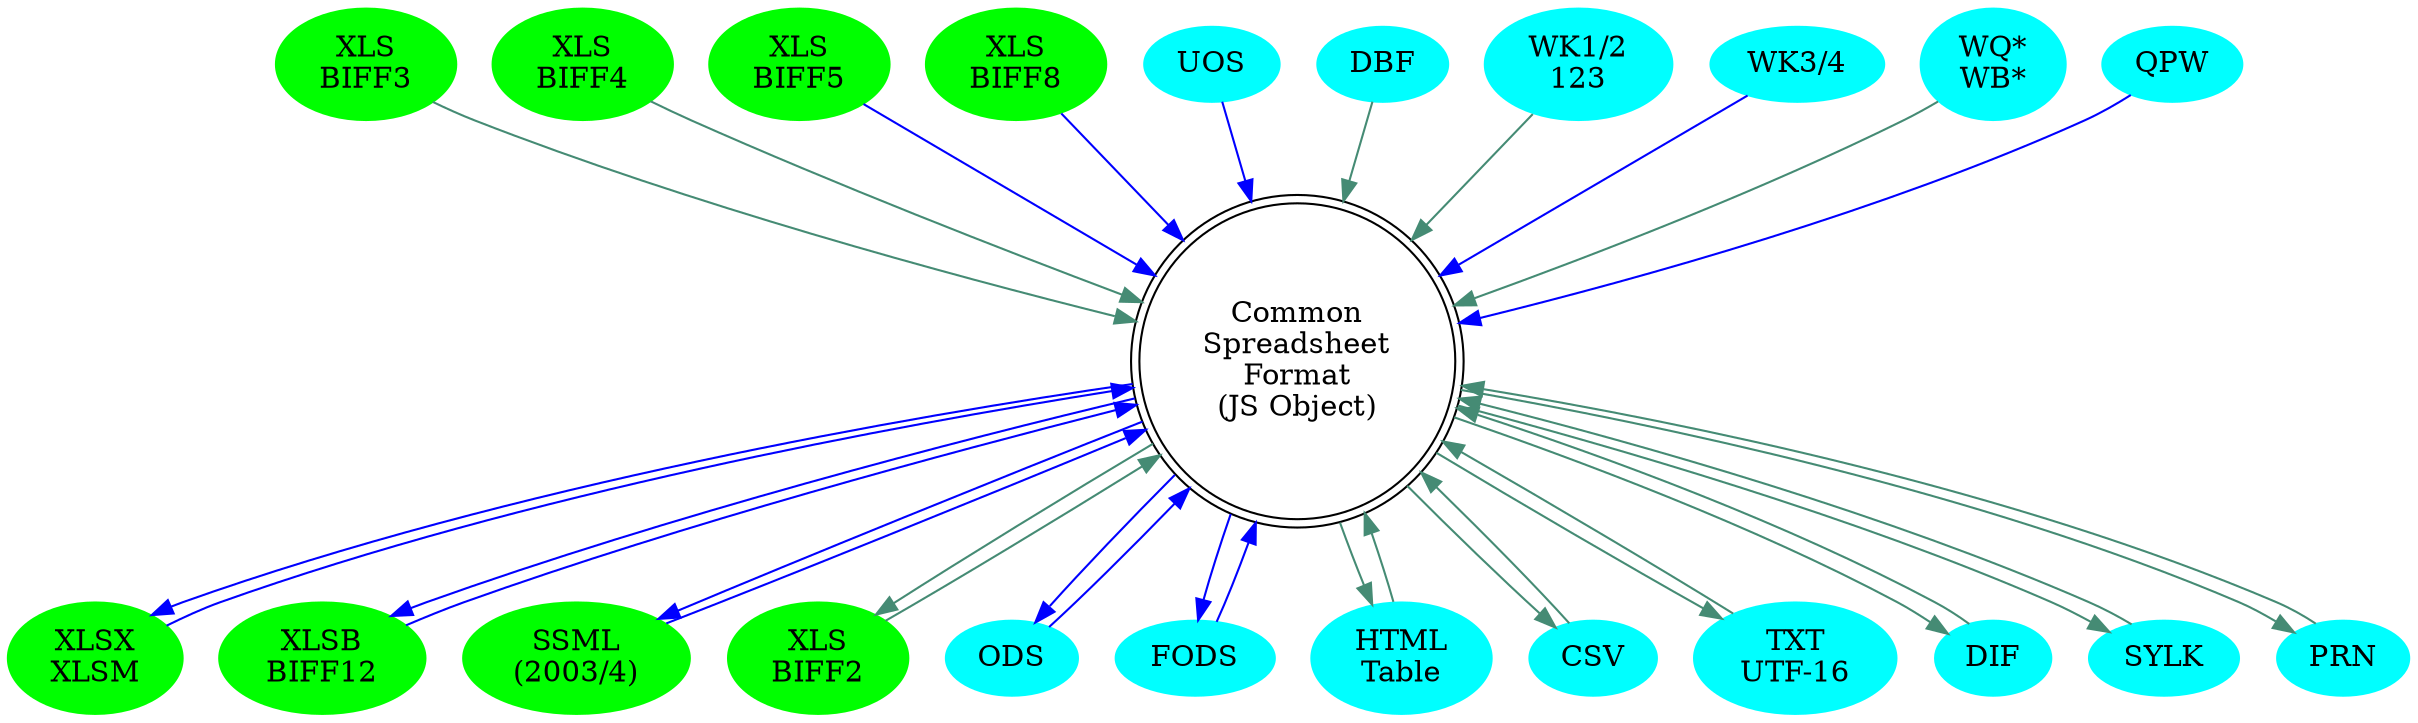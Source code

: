 digraph G {
	graph [mindist=0.1];
	csf [shape=doublecircle,label="Common\nSpreadsheet\nFormat\n(JS Object)"];
	subgraph XL {
		node  [style=filled,color=green];
		xlsx  [label="XLSX\nXLSM"];
		xlsb  [label="XLSB\nBIFF12"];
		xlml  [label="SSML\n(2003/4)"];
		xls2  [label="XLS\nBIFF2"];
		xls3  [label="XLS\nBIFF3"];
		xls4  [label="XLS\nBIFF4"];
		xls5  [label="XLS\nBIFF5"];
		xls8  [label="XLS\nBIFF8"];
	}

	subgraph OLD {
		node  [style=filled,color=cyan];
		ods   [label="ODS"];
		fods  [label="FODS"];
		uos   [label="UOS"];
		html  [label="HTML\nTable"];
		csv   [label="CSV"];
		txt   [label="TXT\nUTF-16"];
		dbf   [label="DBF"];
		dif   [label="DIF"];
		slk   [label="SYLK"];
		prn   [label="PRN"];
		wk1   [label="WK1/2\n123"];
		wk3   [label="WK3/4"];
		wqb   [label="WQ*\nWB*"];
		qpw   [label="QPW"];
	}

	subgraph WORKBOOK {
		edge [color=blue];
		csf -> xlsx
		xlsx -> csf
		csf -> xlsb
		xlsb -> csf
		csf -> xlml
		xlml -> csf
		xls5 -> csf
		xls8 -> csf
		ods -> csf
		csf -> ods
		fods -> csf
		csf -> fods
		uos -> csf
		wk3 -> csf
		qpw -> csf
	}
	subgraph WORKSHEET {
		edge [color=aquamarine4];
		xls2 -> csf
		csf -> xls2
		xls3 -> csf
		xls4 -> csf
		csf -> slk
		slk -> csf
		csf -> dif
		wk1 -> csf
		wqb -> csf
		dif -> csf
		prn -> csf
		csf -> prn
		csv -> csf
		csf -> csv
		txt -> csf
		csf -> txt
		dbf -> csf
		html -> csf
		csf -> html
	}
}
